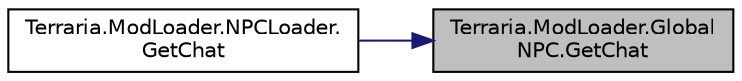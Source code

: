 digraph "Terraria.ModLoader.GlobalNPC.GetChat"
{
 // LATEX_PDF_SIZE
  edge [fontname="Helvetica",fontsize="10",labelfontname="Helvetica",labelfontsize="10"];
  node [fontname="Helvetica",fontsize="10",shape=record];
  rankdir="RL";
  Node1 [label="Terraria.ModLoader.Global\lNPC.GetChat",height=0.2,width=0.4,color="black", fillcolor="grey75", style="filled", fontcolor="black",tooltip="Allows you to modify the chat message of any NPC that the player can talk to."];
  Node1 -> Node2 [dir="back",color="midnightblue",fontsize="10",style="solid",fontname="Helvetica"];
  Node2 [label="Terraria.ModLoader.NPCLoader.\lGetChat",height=0.2,width=0.4,color="black", fillcolor="white", style="filled",URL="$class_terraria_1_1_mod_loader_1_1_n_p_c_loader.html#a17a1702387104df6ae41300e4b7bfb7c",tooltip=" "];
}
